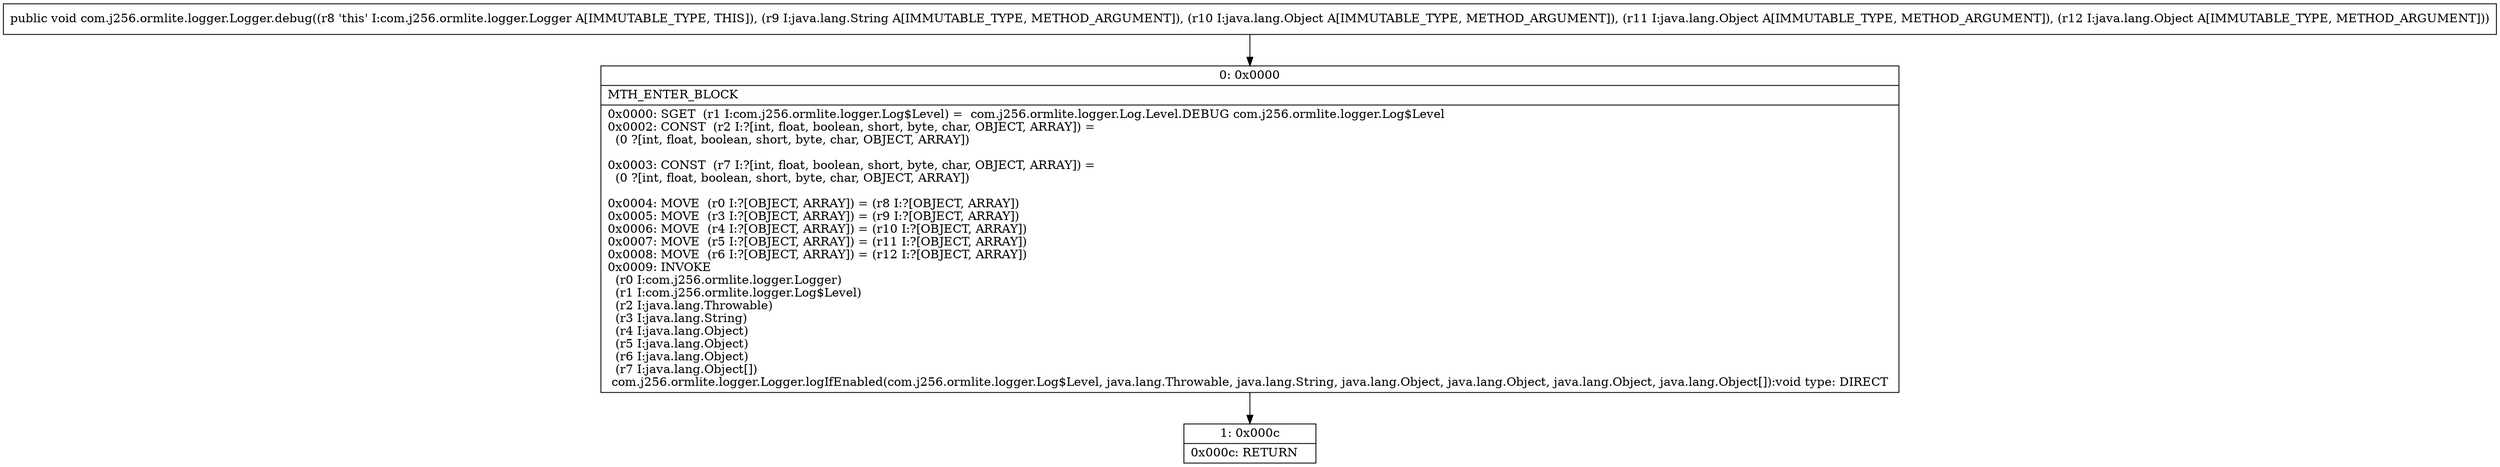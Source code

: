 digraph "CFG forcom.j256.ormlite.logger.Logger.debug(Ljava\/lang\/String;Ljava\/lang\/Object;Ljava\/lang\/Object;Ljava\/lang\/Object;)V" {
Node_0 [shape=record,label="{0\:\ 0x0000|MTH_ENTER_BLOCK\l|0x0000: SGET  (r1 I:com.j256.ormlite.logger.Log$Level) =  com.j256.ormlite.logger.Log.Level.DEBUG com.j256.ormlite.logger.Log$Level \l0x0002: CONST  (r2 I:?[int, float, boolean, short, byte, char, OBJECT, ARRAY]) = \l  (0 ?[int, float, boolean, short, byte, char, OBJECT, ARRAY])\l \l0x0003: CONST  (r7 I:?[int, float, boolean, short, byte, char, OBJECT, ARRAY]) = \l  (0 ?[int, float, boolean, short, byte, char, OBJECT, ARRAY])\l \l0x0004: MOVE  (r0 I:?[OBJECT, ARRAY]) = (r8 I:?[OBJECT, ARRAY]) \l0x0005: MOVE  (r3 I:?[OBJECT, ARRAY]) = (r9 I:?[OBJECT, ARRAY]) \l0x0006: MOVE  (r4 I:?[OBJECT, ARRAY]) = (r10 I:?[OBJECT, ARRAY]) \l0x0007: MOVE  (r5 I:?[OBJECT, ARRAY]) = (r11 I:?[OBJECT, ARRAY]) \l0x0008: MOVE  (r6 I:?[OBJECT, ARRAY]) = (r12 I:?[OBJECT, ARRAY]) \l0x0009: INVOKE  \l  (r0 I:com.j256.ormlite.logger.Logger)\l  (r1 I:com.j256.ormlite.logger.Log$Level)\l  (r2 I:java.lang.Throwable)\l  (r3 I:java.lang.String)\l  (r4 I:java.lang.Object)\l  (r5 I:java.lang.Object)\l  (r6 I:java.lang.Object)\l  (r7 I:java.lang.Object[])\l com.j256.ormlite.logger.Logger.logIfEnabled(com.j256.ormlite.logger.Log$Level, java.lang.Throwable, java.lang.String, java.lang.Object, java.lang.Object, java.lang.Object, java.lang.Object[]):void type: DIRECT \l}"];
Node_1 [shape=record,label="{1\:\ 0x000c|0x000c: RETURN   \l}"];
MethodNode[shape=record,label="{public void com.j256.ormlite.logger.Logger.debug((r8 'this' I:com.j256.ormlite.logger.Logger A[IMMUTABLE_TYPE, THIS]), (r9 I:java.lang.String A[IMMUTABLE_TYPE, METHOD_ARGUMENT]), (r10 I:java.lang.Object A[IMMUTABLE_TYPE, METHOD_ARGUMENT]), (r11 I:java.lang.Object A[IMMUTABLE_TYPE, METHOD_ARGUMENT]), (r12 I:java.lang.Object A[IMMUTABLE_TYPE, METHOD_ARGUMENT])) }"];
MethodNode -> Node_0;
Node_0 -> Node_1;
}

